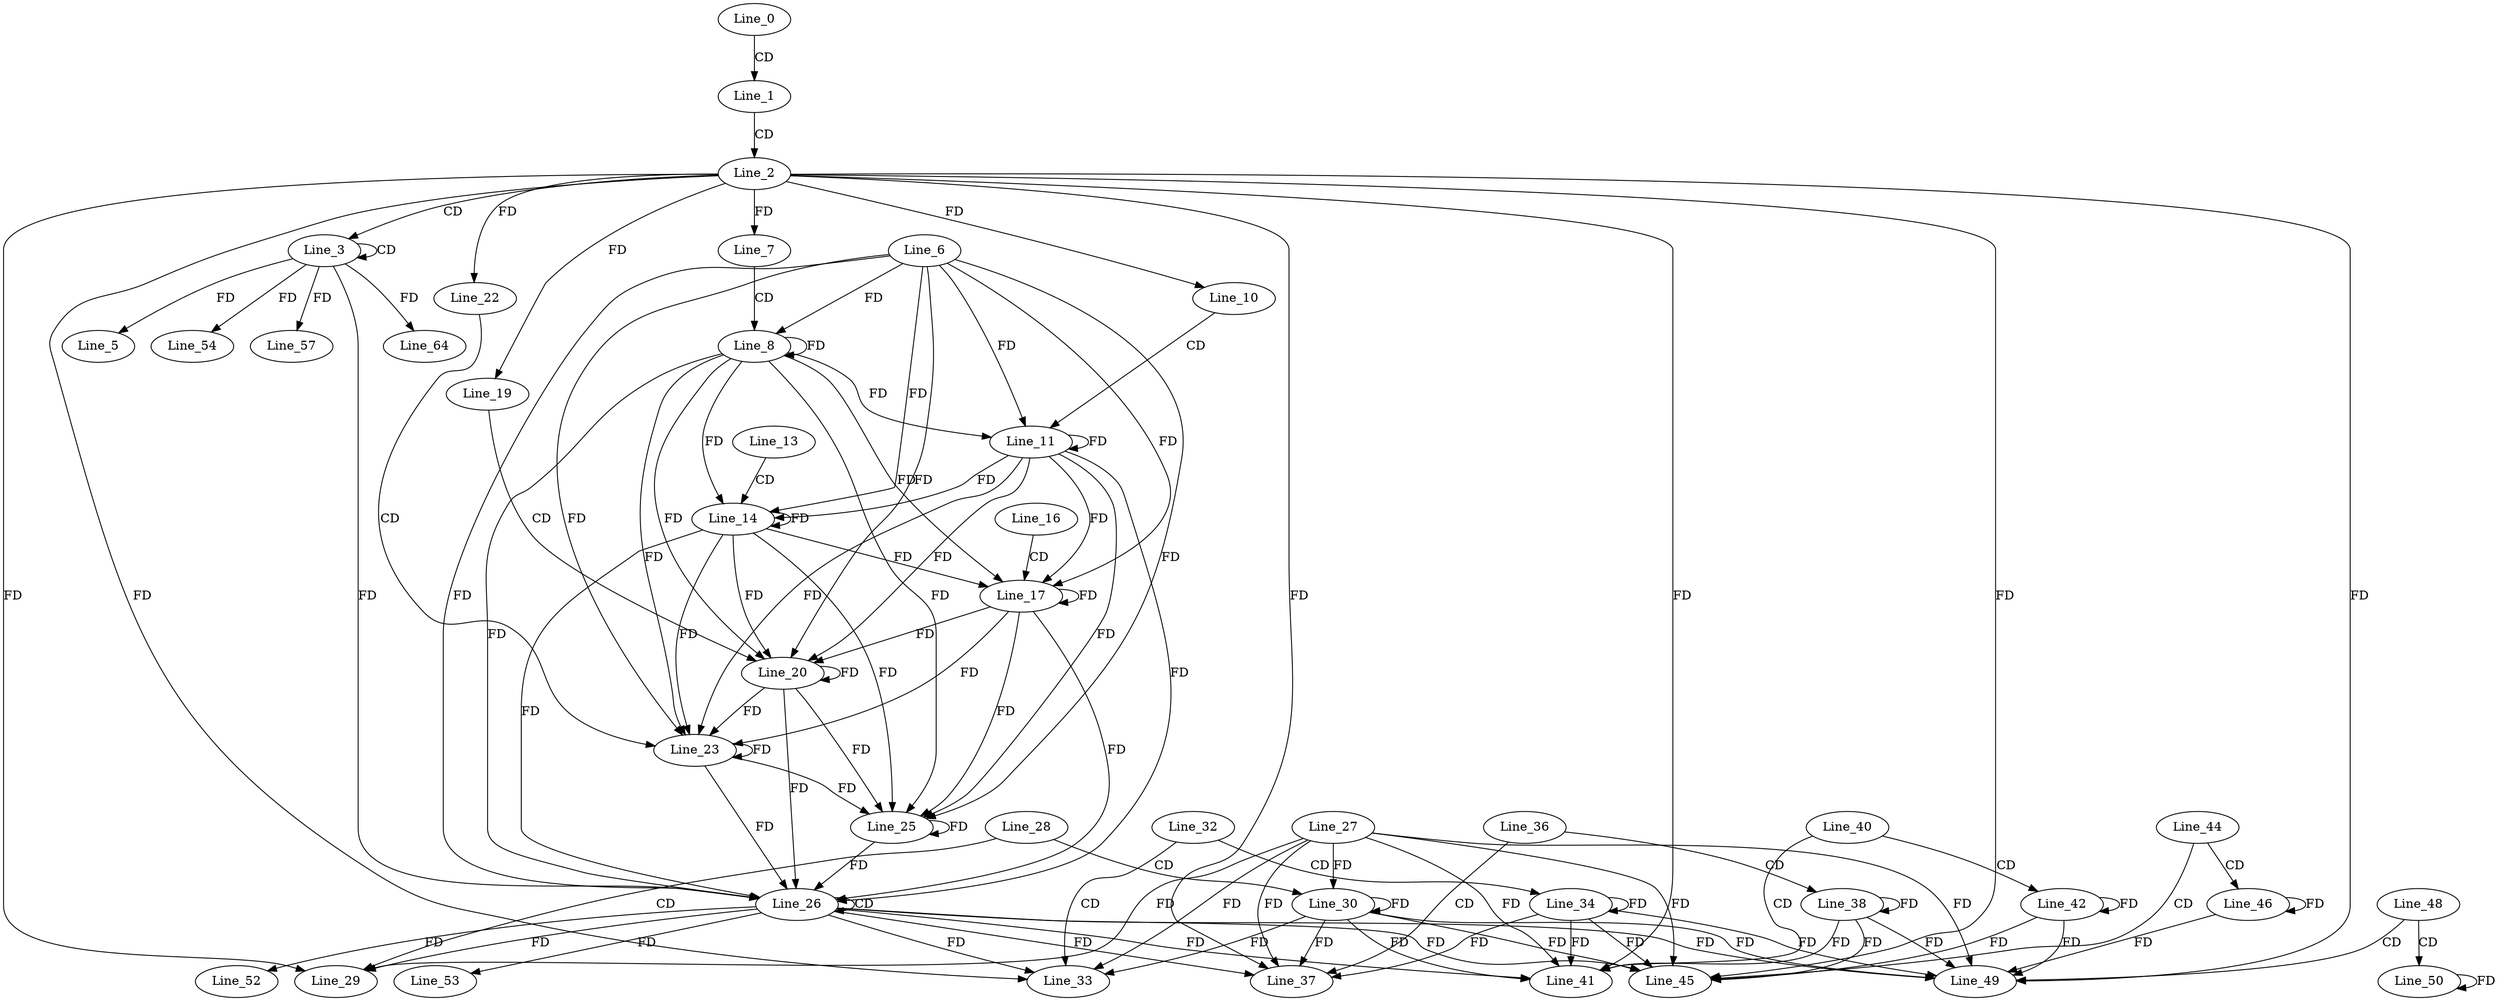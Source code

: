 digraph G {
  Line_0;
  Line_1;
  Line_2;
  Line_3;
  Line_3;
  Line_5;
  Line_7;
  Line_8;
  Line_6;
  Line_10;
  Line_11;
  Line_13;
  Line_14;
  Line_16;
  Line_17;
  Line_19;
  Line_20;
  Line_22;
  Line_23;
  Line_25;
  Line_25;
  Line_26;
  Line_26;
  Line_28;
  Line_29;
  Line_27;
  Line_29;
  Line_30;
  Line_32;
  Line_33;
  Line_34;
  Line_36;
  Line_37;
  Line_38;
  Line_40;
  Line_41;
  Line_42;
  Line_44;
  Line_45;
  Line_45;
  Line_46;
  Line_48;
  Line_49;
  Line_49;
  Line_50;
  Line_52;
  Line_53;
  Line_54;
  Line_57;
  Line_64;
  Line_0 -> Line_1 [ label="CD" ];
  Line_1 -> Line_2 [ label="CD" ];
  Line_2 -> Line_3 [ label="CD" ];
  Line_3 -> Line_3 [ label="CD" ];
  Line_3 -> Line_5 [ label="FD" ];
  Line_2 -> Line_7 [ label="FD" ];
  Line_7 -> Line_8 [ label="CD" ];
  Line_6 -> Line_8 [ label="FD" ];
  Line_8 -> Line_8 [ label="FD" ];
  Line_2 -> Line_10 [ label="FD" ];
  Line_10 -> Line_11 [ label="CD" ];
  Line_6 -> Line_11 [ label="FD" ];
  Line_8 -> Line_11 [ label="FD" ];
  Line_11 -> Line_11 [ label="FD" ];
  Line_13 -> Line_14 [ label="CD" ];
  Line_6 -> Line_14 [ label="FD" ];
  Line_8 -> Line_14 [ label="FD" ];
  Line_11 -> Line_14 [ label="FD" ];
  Line_14 -> Line_14 [ label="FD" ];
  Line_16 -> Line_17 [ label="CD" ];
  Line_6 -> Line_17 [ label="FD" ];
  Line_8 -> Line_17 [ label="FD" ];
  Line_11 -> Line_17 [ label="FD" ];
  Line_14 -> Line_17 [ label="FD" ];
  Line_17 -> Line_17 [ label="FD" ];
  Line_2 -> Line_19 [ label="FD" ];
  Line_19 -> Line_20 [ label="CD" ];
  Line_6 -> Line_20 [ label="FD" ];
  Line_8 -> Line_20 [ label="FD" ];
  Line_11 -> Line_20 [ label="FD" ];
  Line_14 -> Line_20 [ label="FD" ];
  Line_17 -> Line_20 [ label="FD" ];
  Line_20 -> Line_20 [ label="FD" ];
  Line_2 -> Line_22 [ label="FD" ];
  Line_22 -> Line_23 [ label="CD" ];
  Line_6 -> Line_23 [ label="FD" ];
  Line_8 -> Line_23 [ label="FD" ];
  Line_11 -> Line_23 [ label="FD" ];
  Line_14 -> Line_23 [ label="FD" ];
  Line_17 -> Line_23 [ label="FD" ];
  Line_20 -> Line_23 [ label="FD" ];
  Line_23 -> Line_23 [ label="FD" ];
  Line_6 -> Line_25 [ label="FD" ];
  Line_8 -> Line_25 [ label="FD" ];
  Line_11 -> Line_25 [ label="FD" ];
  Line_14 -> Line_25 [ label="FD" ];
  Line_17 -> Line_25 [ label="FD" ];
  Line_20 -> Line_25 [ label="FD" ];
  Line_23 -> Line_25 [ label="FD" ];
  Line_25 -> Line_25 [ label="FD" ];
  Line_26 -> Line_26 [ label="CD" ];
  Line_3 -> Line_26 [ label="FD" ];
  Line_6 -> Line_26 [ label="FD" ];
  Line_8 -> Line_26 [ label="FD" ];
  Line_11 -> Line_26 [ label="FD" ];
  Line_14 -> Line_26 [ label="FD" ];
  Line_17 -> Line_26 [ label="FD" ];
  Line_20 -> Line_26 [ label="FD" ];
  Line_23 -> Line_26 [ label="FD" ];
  Line_25 -> Line_26 [ label="FD" ];
  Line_28 -> Line_29 [ label="CD" ];
  Line_26 -> Line_29 [ label="FD" ];
  Line_27 -> Line_29 [ label="FD" ];
  Line_2 -> Line_29 [ label="FD" ];
  Line_28 -> Line_30 [ label="CD" ];
  Line_27 -> Line_30 [ label="FD" ];
  Line_30 -> Line_30 [ label="FD" ];
  Line_32 -> Line_33 [ label="CD" ];
  Line_26 -> Line_33 [ label="FD" ];
  Line_27 -> Line_33 [ label="FD" ];
  Line_30 -> Line_33 [ label="FD" ];
  Line_2 -> Line_33 [ label="FD" ];
  Line_32 -> Line_34 [ label="CD" ];
  Line_34 -> Line_34 [ label="FD" ];
  Line_36 -> Line_37 [ label="CD" ];
  Line_26 -> Line_37 [ label="FD" ];
  Line_27 -> Line_37 [ label="FD" ];
  Line_30 -> Line_37 [ label="FD" ];
  Line_34 -> Line_37 [ label="FD" ];
  Line_2 -> Line_37 [ label="FD" ];
  Line_36 -> Line_38 [ label="CD" ];
  Line_38 -> Line_38 [ label="FD" ];
  Line_40 -> Line_41 [ label="CD" ];
  Line_26 -> Line_41 [ label="FD" ];
  Line_27 -> Line_41 [ label="FD" ];
  Line_30 -> Line_41 [ label="FD" ];
  Line_34 -> Line_41 [ label="FD" ];
  Line_38 -> Line_41 [ label="FD" ];
  Line_2 -> Line_41 [ label="FD" ];
  Line_40 -> Line_42 [ label="CD" ];
  Line_42 -> Line_42 [ label="FD" ];
  Line_44 -> Line_45 [ label="CD" ];
  Line_26 -> Line_45 [ label="FD" ];
  Line_27 -> Line_45 [ label="FD" ];
  Line_30 -> Line_45 [ label="FD" ];
  Line_34 -> Line_45 [ label="FD" ];
  Line_38 -> Line_45 [ label="FD" ];
  Line_42 -> Line_45 [ label="FD" ];
  Line_2 -> Line_45 [ label="FD" ];
  Line_44 -> Line_46 [ label="CD" ];
  Line_46 -> Line_46 [ label="FD" ];
  Line_48 -> Line_49 [ label="CD" ];
  Line_26 -> Line_49 [ label="FD" ];
  Line_27 -> Line_49 [ label="FD" ];
  Line_30 -> Line_49 [ label="FD" ];
  Line_34 -> Line_49 [ label="FD" ];
  Line_38 -> Line_49 [ label="FD" ];
  Line_42 -> Line_49 [ label="FD" ];
  Line_46 -> Line_49 [ label="FD" ];
  Line_2 -> Line_49 [ label="FD" ];
  Line_48 -> Line_50 [ label="CD" ];
  Line_50 -> Line_50 [ label="FD" ];
  Line_26 -> Line_52 [ label="FD" ];
  Line_26 -> Line_53 [ label="FD" ];
  Line_3 -> Line_54 [ label="FD" ];
  Line_3 -> Line_57 [ label="FD" ];
  Line_3 -> Line_64 [ label="FD" ];
}
